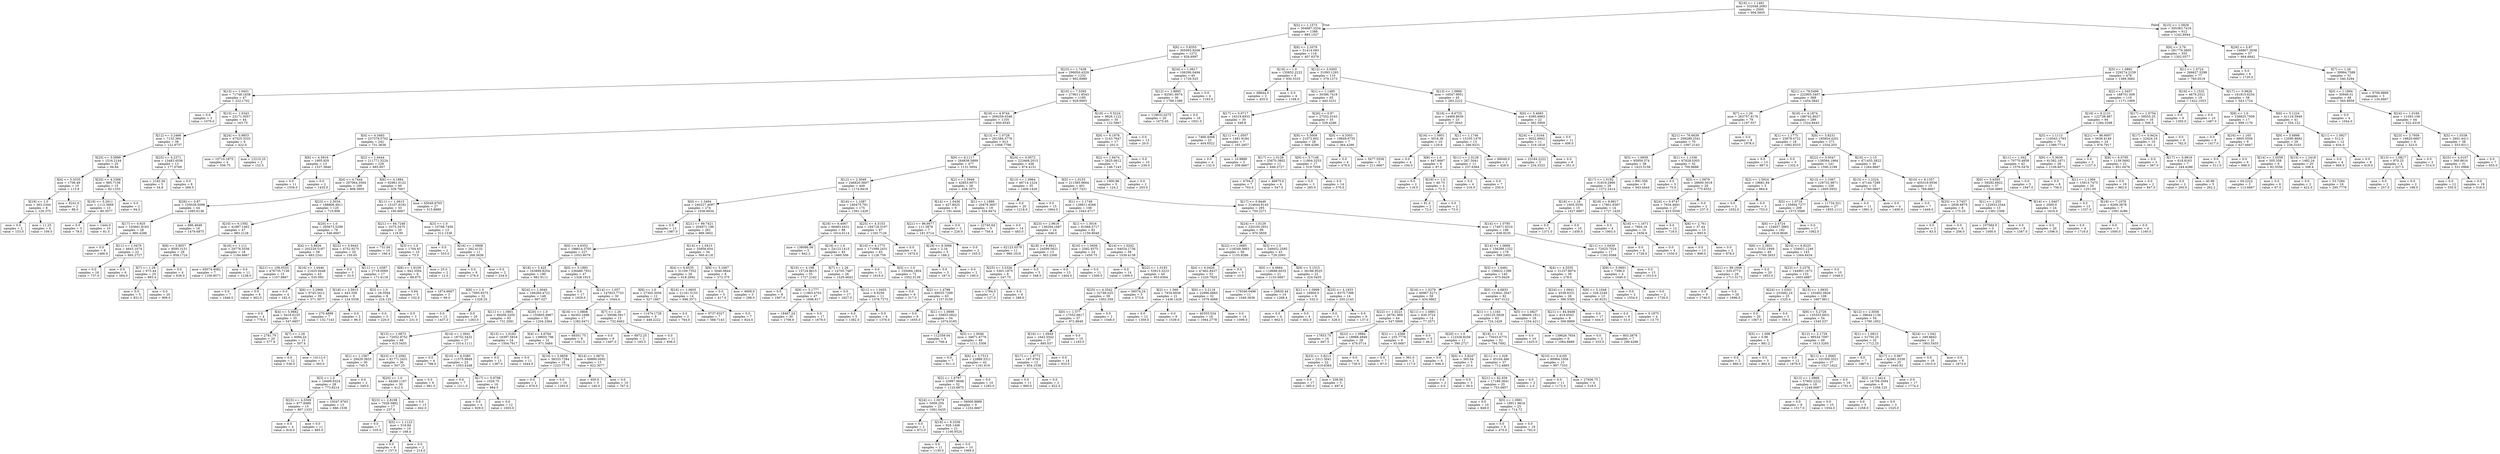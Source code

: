 digraph Tree {
node [shape=box] ;
0 [label="X[16] <= 1.1481\nmse = 332048.2083\nsamples = 2000\nvalue = 994.5605"] ;
1 [label="X[5] <= 1.1573\nmse = 304687.3254\nsamples = 1388\nvalue = 885.1527"] ;
0 -> 1 [labeldistance=2.5, labelangle=45, headlabel="True"] ;
2 [label="X[6] <= 5.8355\nmse = 305093.9208\nsamples = 1272\nvalue = 928.6997"] ;
1 -> 2 ;
3 [label="X[23] <= 1.7438\nmse = 290050.4329\nsamples = 1232\nvalue = 902.6989"] ;
2 -> 3 ;
4 [label="X[13] <= 1.0451\nmse = 71748.1838\nsamples = 47\nvalue = 222.1702"] ;
3 -> 4 ;
5 [label="mse = 0.0\nsamples = 3\nvalue = 1079.0"] ;
4 -> 5 ;
6 [label="X[15] <= 1.5343\nmse = 23171.0057\nsamples = 44\nvalue = 163.75"] ;
4 -> 6 ;
7 [label="X[12] <= 3.2466\nmse = 7132.394\nsamples = 38\nvalue = 122.9737"] ;
6 -> 7 ;
8 [label="X[25] <= 3.5899\nmse = 1516.2144\nsamples = 25\nvalue = 94.84"] ;
7 -> 8 ;
9 [label="X[4] <= 5.3335\nmse = 1706.49\nsamples = 10\nvalue = 113.9"] ;
8 -> 9 ;
10 [label="X[19] <= 1.0\nmse = 363.2344\nsamples = 8\nvalue = 120.375"] ;
9 -> 10 ;
11 [label="mse = 0.0\nsamples = 2\nvalue = 153.0"] ;
10 -> 11 ;
12 [label="mse = 11.25\nsamples = 6\nvalue = 109.5"] ;
10 -> 12 ;
13 [label="mse = 6241.0\nsamples = 2\nvalue = 88.0"] ;
9 -> 13 ;
14 [label="X[25] <= 4.3368\nmse = 985.7156\nsamples = 15\nvalue = 82.1333"] ;
8 -> 14 ;
15 [label="X[18] <= 5.2611\nmse = 1112.3669\nsamples = 13\nvalue = 80.3077"] ;
14 -> 15 ;
16 [label="mse = 0.0\nsamples = 3\nvalue = 78.0"] ;
15 -> 16 ;
17 [label="mse = 1444.0\nsamples = 10\nvalue = 81.0"] ;
15 -> 17 ;
18 [label="mse = 0.0\nsamples = 2\nvalue = 94.0"] ;
14 -> 18 ;
19 [label="X[25] <= 4.2371\nmse = 13483.4556\nsamples = 13\nvalue = 177.0769"] ;
7 -> 19 ;
20 [label="mse = 2162.56\nsamples = 5\nvalue = 34.8"] ;
19 -> 20 ;
21 [label="mse = 0.0\nsamples = 8\nvalue = 266.0"] ;
19 -> 21 ;
22 [label="X[24] <= 0.9853\nmse = 47525.3333\nsamples = 6\nvalue = 422.0"] ;
6 -> 22 ;
23 [label="mse = 10710.1875\nsamples = 4\nvalue = 556.75"] ;
22 -> 23 ;
24 [label="mse = 12210.25\nsamples = 2\nvalue = 152.5"] ;
22 -> 24 ;
25 [label="X[10] <= 7.5395\nmse = 279611.8543\nsamples = 1185\nvalue = 929.6903"] ;
3 -> 25 ;
26 [label="X[18] <= 4.9744\nmse = 269259.0348\nsamples = 1155\nvalue = 950.6545"] ;
25 -> 26 ;
27 [label="X[4] <= 4.3483\nmse = 237378.5702\nsamples = 242\nvalue = 731.3636"] ;
26 -> 27 ;
28 [label="X[6] <= 4.5916\nmse = 1905.929\nsamples = 13\nvalue = 1537.3846"] ;
27 -> 28 ;
29 [label="mse = 0.0\nsamples = 11\nvalue = 1556.0"] ;
28 -> 29 ;
30 [label="mse = 0.0\nsamples = 2\nvalue = 1435.0"] ;
28 -> 30 ;
31 [label="X[2] <= 1.4444\nmse = 211771.5224\nsamples = 229\nvalue = 685.607"] ;
27 -> 31 ;
32 [label="X[4] <= 4.7444\nmse = 207064.3564\nsamples = 169\nvalue = 808.3905"] ;
31 -> 32 ;
33 [label="X[26] <= 0.87\nmse = 155028.5098\nsamples = 44\nvalue = 1085.6136"] ;
32 -> 33 ;
34 [label="X[17] <= 0.925\nmse = 103661.8163\nsamples = 28\nvalue = 860.4286"] ;
33 -> 34 ;
35 [label="mse = 0.0\nsamples = 6\nvalue = 1466.0"] ;
34 -> 35 ;
36 [label="X[11] <= 1.0479\nmse = 4643.1074\nsamples = 22\nvalue = 695.2727"] ;
34 -> 36 ;
37 [label="mse = 0.0\nsamples = 16\nvalue = 737.0"] ;
36 -> 37 ;
38 [label="mse = 0.0\nsamples = 6\nvalue = 584.0"] ;
36 -> 38 ;
39 [label="mse = 886.4648\nsamples = 16\nvalue = 1479.6875"] ;
33 -> 39 ;
40 [label="X[23] <= 2.5034\nmse = 188806.4911\nsamples = 125\nvalue = 710.808"] ;
32 -> 40 ;
41 [label="X[10] <= 6.1592\nmse = 41897.1462\nsamples = 47\nvalue = 983.2128"] ;
40 -> 41 ;
42 [label="X[9] <= 5.8057\nmse = 8595.3151\nsamples = 29\nvalue = 858.1724"] ;
41 -> 42 ;
43 [label="X[7] <= 1.26\nmse = 973.44\nsamples = 25\nvalue = 893.4"] ;
42 -> 43 ;
44 [label="mse = 0.0\nsamples = 5\nvalue = 831.0"] ;
43 -> 44 ;
45 [label="mse = 0.0\nsamples = 20\nvalue = 909.0"] ;
43 -> 45 ;
46 [label="mse = 0.0\nsamples = 4\nvalue = 638.0"] ;
42 -> 46 ;
47 [label="X[16] <= 1.111\nmse = 29776.5556\nsamples = 18\nvalue = 1184.6667"] ;
41 -> 47 ;
48 [label="mse = 65074.4082\nsamples = 7\nvalue = 1100.8571"] ;
47 -> 48 ;
49 [label="mse = 0.0\nsamples = 11\nvalue = 1238.0"] ;
47 -> 49 ;
50 [label="X[20] <= 1.0\nmse = 205673.5299\nsamples = 78\nvalue = 546.6667"] ;
40 -> 50 ;
51 [label="X[4] <= 5.8826\nmse = 202229.5187\nsamples = 58\nvalue = 683.2241"] ;
50 -> 51 ;
52 [label="X[21] <= 106.0533\nmse = 476735.7156\nsamples = 15\nvalue = 1107.8667"] ;
51 -> 52 ;
53 [label="mse = 0.0\nsamples = 7\nvalue = 1846.0"] ;
52 -> 53 ;
54 [label="mse = 0.0\nsamples = 8\nvalue = 462.0"] ;
52 -> 54 ;
55 [label="X[16] <= 1.0446\nmse = 21625.9448\nsamples = 43\nvalue = 535.093"] ;
51 -> 55 ;
56 [label="mse = 0.0\nsamples = 4\nvalue = 182.0"] ;
55 -> 56 ;
57 [label="X[6] <= 3.2968\nmse = 9745.3412\nsamples = 39\nvalue = 571.3077"] ;
55 -> 57 ;
58 [label="mse = 0.0\nsamples = 4\nvalue = 778.0"] ;
57 -> 58 ;
59 [label="X[4] <= 5.9882\nmse = 5418.6155\nsamples = 35\nvalue = 547.6857"] ;
57 -> 59 ;
60 [label="mse = 2781.79\nsamples = 20\nvalue = 577.9"] ;
59 -> 60 ;
61 [label="X[7] <= 1.26\nmse = 6094.24\nsamples = 15\nvalue = 507.4"] ;
59 -> 61 ;
62 [label="mse = 0.0\nsamples = 12\nvalue = 536.0"] ;
61 -> 62 ;
63 [label="mse = 14112.0\nsamples = 3\nvalue = 393.0"] ;
61 -> 63 ;
64 [label="X[22] <= 0.9443\nmse = 4752.9275\nsamples = 20\nvalue = 150.65"] ;
50 -> 64 ;
65 [label="mse = 0.0\nsamples = 3\nvalue = 33.0"] ;
64 -> 65 ;
66 [label="X[11] <= 1.0387\nmse = 2718.0069\nsamples = 17\nvalue = 171.4118"] ;
64 -> 66 ;
67 [label="X[18] <= 3.5915\nmse = 443.358\nsamples = 9\nvalue = 124.5556"] ;
66 -> 67 ;
68 [label="mse = 270.4898\nsamples = 7\nvalue = 132.7143"] ;
67 -> 68 ;
69 [label="mse = 0.0\nsamples = 2\nvalue = 96.0"] ;
67 -> 69 ;
70 [label="X[3] <= 1.0\nmse = 28.3594\nsamples = 8\nvalue = 224.125"] ;
66 -> 70 ;
71 [label="mse = 0.0\nsamples = 5\nvalue = 220.0"] ;
70 -> 71 ;
72 [label="mse = 0.0\nsamples = 3\nvalue = 231.0"] ;
70 -> 72 ;
73 [label="X[6] <= 4.1884\nmse = 62961.0122\nsamples = 60\nvalue = 339.7667"] ;
31 -> 73 ;
74 [label="X[11] <= 1.0615\nmse = 15107.9192\nsamples = 33\nvalue = 195.6667"] ;
73 -> 74 ;
75 [label="X[21] <= 84.7248\nmse = 3375.3475\nsamples = 20\nvalue = 119.95"] ;
74 -> 75 ;
76 [label="mse = 731.04\nsamples = 10\nvalue = 166.4"] ;
75 -> 76 ;
77 [label="X[3] <= 1.0\nmse = 1704.45\nsamples = 10\nvalue = 73.5"] ;
75 -> 77 ;
78 [label="X[6] <= 1.9109\nmse = 942.3594\nsamples = 8\nvalue = 88.875"] ;
77 -> 78 ;
79 [label="mse = 0.64\nsamples = 5\nvalue = 102.6"] ;
78 -> 79 ;
80 [label="mse = 1674.6667\nsamples = 3\nvalue = 66.0"] ;
78 -> 80 ;
81 [label="mse = 25.0\nsamples = 2\nvalue = 12.0"] ;
77 -> 81 ;
82 [label="X[3] <= 1.0\nmse = 10768.7456\nsamples = 13\nvalue = 312.1538"] ;
74 -> 82 ;
83 [label="mse = 0.0\nsamples = 2\nvalue = 553.0"] ;
82 -> 83 ;
84 [label="X[16] <= 1.0908\nmse = 262.4132\nsamples = 11\nvalue = 268.3636"] ;
82 -> 84 ;
85 [label="mse = 0.0\nsamples = 9\nvalue = 276.0"] ;
84 -> 85 ;
86 [label="mse = 0.0\nsamples = 2\nvalue = 234.0"] ;
84 -> 86 ;
87 [label="mse = 65049.8765\nsamples = 27\nvalue = 515.8889"] ;
73 -> 87 ;
88 [label="X[13] <= 1.0728\nmse = 261584.3776\nsamples = 913\nvalue = 1008.7798"] ;
26 -> 88 ;
89 [label="X[9] <= 6.1117\nmse = 264838.5889\nsamples = 477\nvalue = 1131.5954"] ;
88 -> 89 ;
90 [label="X[12] <= 2.5049\nmse = 246820.5607\nsamples = 449\nvalue = 1174.8419"] ;
89 -> 90 ;
91 [label="X[0] <= 1.3494\nmse = 240227.4097\nsamples = 274\nvalue = 1036.6934"] ;
90 -> 91 ;
92 [label="mse = 0.0\nsamples = 13\nvalue = 1987.0"] ;
91 -> 92 ;
93 [label="X[21] <= 99.7421\nmse = 204971.196\nsamples = 261\nvalue = 989.3602"] ;
91 -> 93 ;
94 [label="X[0] <= 4.6352\nmse = 198614.3705\nsamples = 227\nvalue = 1053.6079"] ;
93 -> 94 ;
95 [label="X[18] <= 5.425\nmse = 163899.8254\nsamples = 180\nvalue = 981.9111"] ;
94 -> 95 ;
96 [label="X[8] <= 1.0\nmse = 7095.9375\nsamples = 32\nvalue = 1328.25"] ;
95 -> 96 ;
97 [label="mse = 0.0\nsamples = 12\nvalue = 1437.0"] ;
96 -> 97 ;
98 [label="mse = 0.0\nsamples = 20\nvalue = 1263.0"] ;
96 -> 98 ;
99 [label="X[24] <= 1.0045\nmse = 166260.4722\nsamples = 148\nvalue = 907.027"] ;
95 -> 99 ;
100 [label="X[11] <= 1.0901\nmse = 89308.3205\nsamples = 93\nvalue = 731.2581"] ;
99 -> 100 ;
101 [label="X[15] <= 1.0873\nmse = 72052.9752\nsamples = 66\nvalue = 615.5455"] ;
100 -> 101 ;
102 [label="X[1] <= 1.1567\nmse = 29429.3833\nsamples = 30\nvalue = 745.5"] ;
101 -> 102 ;
103 [label="X[3] <= 1.0\nmse = 19499.9324\nsamples = 28\nvalue = 773.8214"] ;
102 -> 103 ;
104 [label="X[23] <= 4.5509\nmse = 877.8489\nsamples = 15\nvalue = 867.1333"] ;
103 -> 104 ;
105 [label="mse = 0.0\nsamples = 4\nvalue = 818.0"] ;
104 -> 105 ;
106 [label="mse = 0.0\nsamples = 11\nvalue = 885.0"] ;
104 -> 106 ;
107 [label="mse = 19347.9763\nsamples = 13\nvalue = 666.1538"] ;
103 -> 107 ;
108 [label="mse = 0.0\nsamples = 2\nvalue = 349.0"] ;
102 -> 108 ;
109 [label="X[23] <= 5.2092\nmse = 81771.2431\nsamples = 36\nvalue = 507.25"] ;
101 -> 109 ;
110 [label="X[20] <= 1.0\nmse = 44260.1167\nsamples = 30\nvalue = 412.5"] ;
109 -> 110 ;
111 [label="X[23] <= 2.8198\nmse = 7028.5882\nsamples = 17\nvalue = 237.0"] ;
110 -> 111 ;
112 [label="mse = 0.0\nsamples = 7\nvalue = 335.0"] ;
111 -> 112 ;
113 [label="X[5] <= 1.1123\nmse = 519.84\nsamples = 10\nvalue = 168.4"] ;
111 -> 113 ;
114 [label="mse = 0.0\nsamples = 8\nvalue = 157.0"] ;
113 -> 114 ;
115 [label="mse = 0.0\nsamples = 2\nvalue = 214.0"] ;
113 -> 115 ;
116 [label="mse = 0.0\nsamples = 13\nvalue = 642.0"] ;
110 -> 116 ;
117 [label="mse = 0.0\nsamples = 6\nvalue = 981.0"] ;
109 -> 117 ;
118 [label="X[14] <= 1.0041\nmse = 18752.5432\nsamples = 27\nvalue = 1014.1111"] ;
100 -> 118 ;
119 [label="mse = 0.0\nsamples = 4\nvalue = 788.0"] ;
118 -> 119 ;
120 [label="X[10] <= 6.0385\nmse = 11575.9849\nsamples = 23\nvalue = 1053.4348"] ;
118 -> 120 ;
121 [label="mse = 0.0\nsamples = 7\nvalue = 1211.0"] ;
120 -> 121 ;
122 [label="X[17] <= 0.9798\nmse = 1026.75\nsamples = 16\nvalue = 984.5"] ;
120 -> 122 ;
123 [label="mse = 0.0\nsamples = 4\nvalue = 929.0"] ;
122 -> 123 ;
124 [label="mse = 0.0\nsamples = 12\nvalue = 1003.0"] ;
122 -> 124 ;
125 [label="X[20] <= 1.0\nmse = 155805.9987\nsamples = 55\nvalue = 1204.2364"] ;
99 -> 125 ;
126 [label="X[13] <= 1.0183\nmse = 16397.5816\nsamples = 24\nvalue = 1504.7917"] ;
125 -> 126 ;
127 [label="mse = 0.0\nsamples = 13\nvalue = 1387.0"] ;
126 -> 127 ;
128 [label="mse = 0.0\nsamples = 11\nvalue = 1644.0"] ;
126 -> 128 ;
129 [label="X[4] <= 4.6764\nmse = 139655.796\nsamples = 31\nvalue = 971.5484"] ;
125 -> 129 ;
130 [label="X[10] <= 5.9658\nmse = 38333.7284\nsamples = 18\nvalue = 1223.7778"] ;
129 -> 130 ;
131 [label="mse = 0.0\nsamples = 2\nvalue = 670.0"] ;
130 -> 131 ;
132 [label="mse = 0.0\nsamples = 16\nvalue = 1293.0"] ;
130 -> 132 ;
133 [label="X[14] <= 1.0674\nmse = 69890.0592\nsamples = 13\nvalue = 622.3077"] ;
129 -> 133 ;
134 [label="mse = 450.0\nsamples = 3\nvalue = 140.0"] ;
133 -> 134 ;
135 [label="mse = 0.0\nsamples = 10\nvalue = 767.0"] ;
133 -> 135 ;
136 [label="X[0] <= 5.1993\nmse = 236480.7931\nsamples = 47\nvalue = 1328.1915"] ;
94 -> 136 ;
137 [label="mse = 0.0\nsamples = 17\nvalue = 1829.0"] ;
136 -> 137 ;
138 [label="X[14] <= 1.057\nmse = 147823.7733\nsamples = 30\nvalue = 1044.4"] ;
136 -> 138 ;
139 [label="X[16] <= 1.0808\nmse = 84303.1696\nsamples = 17\nvalue = 1282.6471"] ;
138 -> 139 ;
140 [label="mse = 69301.75\nsamples = 8\nvalue = 1041.5"] ;
139 -> 140 ;
141 [label="mse = 0.0\nsamples = 9\nvalue = 1497.0"] ;
139 -> 141 ;
142 [label="X[7] <= 1.26\nmse = 59596.5917\nsamples = 13\nvalue = 732.8462"] ;
138 -> 142 ;
143 [label="mse = 6972.25\nsamples = 2\nvalue = 165.5"] ;
142 -> 143 ;
144 [label="mse = 0.0\nsamples = 11\nvalue = 836.0"] ;
142 -> 144 ;
145 [label="X[14] <= 1.0413\nmse = 35856.654\nsamples = 34\nvalue = 560.4118"] ;
93 -> 145 ;
146 [label="X[4] <= 6.6535\nmse = 31109.7352\nsamples = 26\nvalue = 618.2692"] ;
145 -> 146 ;
147 [label="X[8] <= 1.0\nmse = 27302.3056\nsamples = 12\nvalue = 527.1667"] ;
146 -> 147 ;
148 [label="mse = 11474.1728\nsamples = 9\nvalue = 448.2222"] ;
147 -> 148 ;
149 [label="mse = 0.0\nsamples = 3\nvalue = 764.0"] ;
147 -> 149 ;
150 [label="X[16] <= 1.0605\nmse = 21161.5153\nsamples = 14\nvalue = 696.3571"] ;
146 -> 150 ;
151 [label="mse = 9737.6327\nsamples = 7\nvalue = 568.7143"] ;
150 -> 151 ;
152 [label="mse = 0.0\nsamples = 7\nvalue = 824.0"] ;
150 -> 152 ;
153 [label="X[9] <= 5.1667\nmse = 5046.9844\nsamples = 8\nvalue = 372.375"] ;
145 -> 153 ;
154 [label="mse = 0.0\nsamples = 5\nvalue = 417.0"] ;
153 -> 154 ;
155 [label="mse = 4608.0\nsamples = 3\nvalue = 298.0"] ;
153 -> 155 ;
156 [label="X[16] <= 1.1087\nmse = 180475.791\nsamples = 175\nvalue = 1391.1429"] ;
90 -> 156 ;
157 [label="X[18] <= 6.4067\nmse = 66483.4431\nsamples = 88\nvalue = 1614.0114"] ;
156 -> 157 ;
158 [label="mse = 138086.56\nsamples = 5\nvalue = 842.2"] ;
157 -> 158 ;
159 [label="X[19] <= 1.0\nmse = 24123.1415\nsamples = 83\nvalue = 1660.506"] ;
157 -> 159 ;
160 [label="X[10] <= 4.198\nmse = 15724.8615\nsamples = 55\nvalue = 1727.2182"] ;
159 -> 160 ;
161 [label="mse = 0.0\nsamples = 8\nvalue = 1907.0"] ;
160 -> 161 ;
162 [label="X[9] <= 5.1777\nmse = 11963.4703\nsamples = 47\nvalue = 1696.617"] ;
160 -> 162 ;
163 [label="mse = 18467.24\nsamples = 30\nvalue = 1706.6"] ;
162 -> 163 ;
164 [label="mse = 0.0\nsamples = 17\nvalue = 1679.0"] ;
162 -> 164 ;
165 [label="X[7] <= 1.26\nmse = 14705.7487\nsamples = 28\nvalue = 1529.4643"] ;
159 -> 165 ;
166 [label="mse = 0.0\nsamples = 17\nvalue = 1627.0"] ;
165 -> 166 ;
167 [label="X[11] <= 1.0455\nmse = 8.9256\nsamples = 11\nvalue = 1378.7273"] ;
165 -> 167 ;
168 [label="mse = 0.0\nsamples = 5\nvalue = 1382.0"] ;
167 -> 168 ;
169 [label="mse = 0.0\nsamples = 6\nvalue = 1376.0"] ;
167 -> 169 ;
170 [label="X[25] <= 4.3153\nmse = 194718.3197\nsamples = 87\nvalue = 1165.7126"] ;
156 -> 170 ;
171 [label="X[10] <= 4.1773\nmse = 171099.2431\nsamples = 83\nvalue = 1126.759"] ;
170 -> 171 ;
172 [label="mse = 0.0\nsamples = 11\nvalue = 1616.0"] ;
171 -> 172 ;
173 [label="X[3] <= 1.0\nmse = 155084.1804\nsamples = 72\nvalue = 1052.0139"] ;
171 -> 173 ;
174 [label="mse = 0.0\nsamples = 9\nvalue = 317.0"] ;
173 -> 174 ;
175 [label="X[2] <= 1.4798\nmse = 89035.7299\nsamples = 63\nvalue = 1157.0159"] ;
173 -> 175 ;
176 [label="mse = 0.0\nsamples = 9\nvalue = 1655.0"] ;
175 -> 176 ;
177 [label="X[1] <= 1.0699\nmse = 55655.0922\nsamples = 54\nvalue = 1074.0185"] ;
175 -> 177 ;
178 [label="mse = 112359.04\nsamples = 5\nvalue = 706.4"] ;
177 -> 178 ;
179 [label="X[5] <= 1.0046\nmse = 34671.6776\nsamples = 49\nvalue = 1111.5306"] ;
177 -> 179 ;
180 [label="mse = 0.0\nsamples = 7\nvalue = 811.0"] ;
179 -> 180 ;
181 [label="X[6] <= 3.7513\nmse = 22888.3311\nsamples = 42\nvalue = 1161.619"] ;
179 -> 181 ;
182 [label="X[2] <= 1.6797\nmse = 23997.9648\nsamples = 32\nvalue = 1123.6875"] ;
181 -> 182 ;
183 [label="X[24] <= 1.0079\nmse = 5009.259\nsamples = 23\nvalue = 1081.0435"] ;
182 -> 183 ;
184 [label="mse = 0.0\nsamples = 2\nvalue = 872.0"] ;
183 -> 184 ;
185 [label="X[18] <= 9.3336\nmse = 928.1406\nsamples = 21\nvalue = 1100.9524"] ;
183 -> 185 ;
186 [label="mse = 0.0\nsamples = 11\nvalue = 1130.0"] ;
185 -> 186 ;
187 [label="mse = 0.0\nsamples = 10\nvalue = 1069.0"] ;
185 -> 187 ;
188 [label="mse = 56000.8889\nsamples = 9\nvalue = 1232.6667"] ;
182 -> 188 ;
189 [label="mse = 0.0\nsamples = 10\nvalue = 1283.0"] ;
181 -> 189 ;
190 [label="mse = 0.0\nsamples = 4\nvalue = 1974.0"] ;
170 -> 190 ;
191 [label="X[2] <= 1.5948\nmse = 42853.6671\nsamples = 28\nvalue = 438.1071"] ;
89 -> 191 ;
192 [label="X[14] <= 1.0436\nmse = 427.8025\nsamples = 9\nvalue = 191.4444"] ;
191 -> 192 ;
193 [label="X[21] <= 96.6677\nmse = 111.3878\nsamples = 7\nvalue = 181.5714"] ;
192 -> 193 ;
194 [label="X[18] <= 8.3066\nmse = 2.16\nsamples = 5\nvalue = 188.2"] ;
193 -> 194 ;
195 [label="mse = 0.0\nsamples = 3\nvalue = 187.0"] ;
194 -> 195 ;
196 [label="mse = 0.0\nsamples = 2\nvalue = 190.0"] ;
194 -> 196 ;
197 [label="mse = 0.0\nsamples = 2\nvalue = 165.0"] ;
193 -> 197 ;
198 [label="mse = 0.0\nsamples = 2\nvalue = 226.0"] ;
192 -> 198 ;
199 [label="X[1] <= 1.1889\nmse = 20478.3657\nsamples = 19\nvalue = 554.9474"] ;
191 -> 199 ;
200 [label="mse = 22740.64\nsamples = 5\nvalue = 756.4"] ;
199 -> 200 ;
201 [label="mse = 0.0\nsamples = 14\nvalue = 483.0"] ;
199 -> 201 ;
202 [label="X[24] <= 0.9572\nmse = 223468.2015\nsamples = 436\nvalue = 874.4151"] ;
88 -> 202 ;
203 [label="X[13] <= 1.0964\nmse = 48714.1224\nsamples = 35\nvalue = 1409.1429"] ;
202 -> 203 ;
204 [label="mse = 0.0\nsamples = 20\nvalue = 1218.0"] ;
203 -> 204 ;
205 [label="mse = 0.0\nsamples = 15\nvalue = 1664.0"] ;
203 -> 205 ;
206 [label="X[5] <= 1.0153\nmse = 211585.9664\nsamples = 401\nvalue = 827.7431"] ;
202 -> 206 ;
207 [label="X[1] <= 1.1749\nmse = 139811.6266\nsamples = 106\nvalue = 1043.4717"] ;
206 -> 207 ;
208 [label="X[23] <= 2.9616\nmse = 136294.1667\nsamples = 24\nvalue = 646.0"] ;
207 -> 208 ;
209 [label="mse = 62123.0579\nsamples = 11\nvalue = 980.1818"] ;
208 -> 209 ;
210 [label="X[18] <= 9.8921\nmse = 24599.5621\nsamples = 13\nvalue = 363.2308"] ;
208 -> 210 ;
211 [label="X[25] <= 3.5326\nmse = 5301.1875\nsamples = 8\nvalue = 247.75"] ;
210 -> 211 ;
212 [label="mse = 1764.0\nsamples = 2\nvalue = 127.0"] ;
211 -> 212 ;
213 [label="mse = 0.0\nsamples = 6\nvalue = 288.0"] ;
211 -> 213 ;
214 [label="mse = 0.0\nsamples = 5\nvalue = 548.0"] ;
210 -> 214 ;
215 [label="X[1] <= 1.3016\nmse = 81068.5717\nsamples = 82\nvalue = 1159.8049"] ;
207 -> 215 ;
216 [label="X[16] <= 1.0656\nmse = 2582.9375\nsamples = 24\nvalue = 1450.75"] ;
215 -> 216 ;
217 [label="mse = 0.0\nsamples = 13\nvalue = 1404.0"] ;
216 -> 217 ;
218 [label="mse = 0.0\nsamples = 11\nvalue = 1506.0"] ;
216 -> 218 ;
219 [label="X[14] <= 1.0202\nmse = 64024.1736\nsamples = 58\nvalue = 1039.4138"] ;
215 -> 219 ;
220 [label="mse = 0.0\nsamples = 14\nvalue = 1309.0"] ;
219 -> 220 ;
221 [label="X[22] <= 1.0193\nmse = 53913.3223\nsamples = 44\nvalue = 953.6364"] ;
219 -> 221 ;
222 [label="X[25] <= 4.3542\nmse = 32746.025\nsamples = 39\nvalue = 1002.359"] ;
221 -> 222 ;
223 [label="X[0] <= 1.577\nmse = 17552.9817\nsamples = 37\nvalue = 972.8649"] ;
222 -> 223 ;
224 [label="X[16] <= 1.0949\nmse = 1642.5542\nsamples = 27\nvalue = 895.037"] ;
223 -> 224 ;
225 [label="X[17] <= 1.0772\nmse = 187.9763\nsamples = 13\nvalue = 854.1538"] ;
224 -> 225 ;
226 [label="mse = 0.0\nsamples = 11\nvalue = 860.0"] ;
225 -> 226 ;
227 [label="mse = 0.0\nsamples = 2\nvalue = 822.0"] ;
225 -> 227 ;
228 [label="mse = 0.0\nsamples = 14\nvalue = 933.0"] ;
224 -> 228 ;
229 [label="mse = 0.0\nsamples = 10\nvalue = 1183.0"] ;
223 -> 229 ;
230 [label="mse = 0.0\nsamples = 2\nvalue = 1548.0"] ;
222 -> 230 ;
231 [label="mse = 56074.24\nsamples = 5\nvalue = 573.6"] ;
221 -> 231 ;
232 [label="X[17] <= 0.9449\nmse = 214644.9145\nsamples = 295\nvalue = 750.2271"] ;
206 -> 232 ;
233 [label="X[24] <= 1.0129\nmse = 220105.2931\nsamples = 99\nvalue = 970.5859"] ;
232 -> 233 ;
234 [label="X[22] <= 1.0685\nmse = 119249.5663\nsamples = 56\nvalue = 1155.9286"] ;
233 -> 234 ;
235 [label="X[4] <= 6.0426\nmse = 47462.8437\nsamples = 53\nvalue = 1220.7925"] ;
234 -> 235 ;
236 [label="X[2] <= 1.569\nmse = 7934.6939\nsamples = 21\nvalue = 1436.1429"] ;
235 -> 236 ;
237 [label="mse = 0.0\nsamples = 12\nvalue = 1359.0"] ;
236 -> 237 ;
238 [label="mse = 0.0\nsamples = 9\nvalue = 1539.0"] ;
236 -> 238 ;
239 [label="X[0] <= 3.2118\nmse = 22996.6865\nsamples = 32\nvalue = 1079.4688"] ;
235 -> 239 ;
240 [label="mse = 40355.534\nsamples = 18\nvalue = 1064.2778"] ;
239 -> 240 ;
241 [label="mse = 0.0\nsamples = 14\nvalue = 1099.0"] ;
239 -> 241 ;
242 [label="mse = 0.0\nsamples = 3\nvalue = 10.0"] ;
234 -> 242 ;
243 [label="X[3] <= 1.0\nmse = 248452.2585\nsamples = 43\nvalue = 729.2093"] ;
233 -> 243 ;
244 [label="X[0] <= 4.0664\nmse = 118686.6032\nsamples = 21\nvalue = 1153.6667"] ;
243 -> 244 ;
245 [label="mse = 179346.0496\nsamples = 11\nvalue = 1049.3636"] ;
244 -> 245 ;
246 [label="mse = 26830.44\nsamples = 10\nvalue = 1268.4"] ;
244 -> 246 ;
247 [label="X[9] <= 5.1515\nmse = 36186.9525\nsamples = 22\nvalue = 324.0455"] ;
243 -> 247 ;
248 [label="X[1] <= 1.0999\nmse = 16900.0\nsamples = 8\nvalue = 532.0"] ;
247 -> 248 ;
249 [label="mse = 0.0\nsamples = 4\nvalue = 662.0"] ;
248 -> 249 ;
250 [label="mse = 0.0\nsamples = 4\nvalue = 402.0"] ;
248 -> 250 ;
251 [label="X[25] <= 4.1933\nmse = 8375.7398\nsamples = 14\nvalue = 205.2143"] ;
247 -> 251 ;
252 [label="mse = 0.0\nsamples = 5\nvalue = 328.0"] ;
251 -> 252 ;
253 [label="mse = 0.0\nsamples = 9\nvalue = 137.0"] ;
251 -> 253 ;
254 [label="X[14] <= 1.0795\nmse = 174971.6319\nsamples = 196\nvalue = 638.9235"] ;
232 -> 254 ;
255 [label="X[14] <= 1.0669\nmse = 156289.1322\nsamples = 179\nvalue = 589.2402"] ;
254 -> 255 ;
256 [label="X[5] <= 1.0481\nmse = 156622.1396\nsamples = 140\nvalue = 675.9429"] ;
255 -> 256 ;
257 [label="X[16] <= 1.0279\nmse = 60967.5271\nsamples = 58\nvalue = 434.0862"] ;
256 -> 257 ;
258 [label="X[22] <= 1.0223\nmse = 26791.969\nsamples = 44\nvalue = 547.5909"] ;
257 -> 258 ;
259 [label="mse = 17853.75\nsamples = 16\nvalue = 667.5"] ;
258 -> 259 ;
260 [label="X[22] <= 1.0884\nmse = 18988.4949\nsamples = 28\nvalue = 479.0714"] ;
258 -> 260 ;
261 [label="X[23] <= 3.8213\nmse = 2311.5041\nsamples = 22\nvalue = 410.6364"] ;
260 -> 261 ;
262 [label="mse = 0.0\nsamples = 17\nvalue = 385.0"] ;
261 -> 262 ;
263 [label="mse = 338.56\nsamples = 5\nvalue = 497.8"] ;
261 -> 263 ;
264 [label="mse = 0.0\nsamples = 6\nvalue = 730.0"] ;
260 -> 264 ;
265 [label="X[11] <= 1.0891\nmse = 630.3724\nsamples = 14\nvalue = 77.3571"] ;
257 -> 265 ;
266 [label="X[2] <= 1.4369\nmse = 235.7778\nsamples = 9\nvalue = 93.6667"] ;
265 -> 266 ;
267 [label="mse = 0.0\nsamples = 7\nvalue = 87.0"] ;
266 -> 267 ;
268 [label="mse = 361.0\nsamples = 2\nvalue = 117.0"] ;
266 -> 268 ;
269 [label="mse = 0.0\nsamples = 5\nvalue = 48.0"] ;
265 -> 269 ;
270 [label="X[0] <= 4.6833\nmse = 153641.3047\nsamples = 82\nvalue = 847.0122"] ;
256 -> 270 ;
271 [label="X[1] <= 1.1163\nmse = 105125.5828\nsamples = 63\nvalue = 724.1429"] ;
270 -> 271 ;
272 [label="X[20] <= 1.0\nmse = 112328.9256\nsamples = 11\nvalue = 390.2727"] ;
271 -> 272 ;
273 [label="mse = 0.0\nsamples = 6\nvalue = 696.0"] ;
272 -> 273 ;
274 [label="X[0] <= 3.8247\nmse = 365.04\nsamples = 5\nvalue = 23.4"] ;
272 -> 274 ;
275 [label="mse = 0.0\nsamples = 2\nvalue = 0.0"] ;
274 -> 275 ;
276 [label="mse = 0.0\nsamples = 3\nvalue = 39.0"] ;
274 -> 276 ;
277 [label="X[19] <= 1.0\nmse = 75033.6775\nsamples = 52\nvalue = 794.7692"] ;
271 -> 277 ;
278 [label="X[11] <= 1.028\nmse = 45104.466\nsamples = 37\nvalue = 712.4865"] ;
277 -> 278 ;
279 [label="X[21] <= 82.939\nmse = 17188.3641\nsamples = 35\nvalue = 753.0857"] ;
278 -> 279 ;
280 [label="mse = 0.0\nsamples = 10\nvalue = 849.0"] ;
279 -> 280 ;
281 [label="X[5] <= 1.0991\nmse = 18911.9616\nsamples = 25\nvalue = 714.72"] ;
279 -> 281 ;
282 [label="mse = 0.0\nsamples = 6\nvalue = 470.0"] ;
281 -> 282 ;
283 [label="mse = 0.0\nsamples = 19\nvalue = 792.0"] ;
281 -> 283 ;
284 [label="mse = 0.0\nsamples = 2\nvalue = 2.0"] ;
278 -> 284 ;
285 [label="X[10] <= 5.4195\nmse = 90964.1956\nsamples = 15\nvalue = 997.7333"] ;
277 -> 285 ;
286 [label="mse = 0.0\nsamples = 11\nvalue = 1172.0"] ;
285 -> 286 ;
287 [label="mse = 27936.75\nsamples = 4\nvalue = 518.5"] ;
285 -> 287 ;
288 [label="X[5] <= 1.0827\nmse = 98469.1911\nsamples = 19\nvalue = 1254.4211"] ;
270 -> 288 ;
289 [label="mse = 0.0\nsamples = 10\nvalue = 1425.0"] ;
288 -> 289 ;
290 [label="mse = 139626.7654\nsamples = 9\nvalue = 1064.8889"] ;
288 -> 290 ;
291 [label="X[4] <= 4.5555\nmse = 31237.8974\nsamples = 39\nvalue = 278.0"] ;
255 -> 291 ;
292 [label="X[24] <= 1.0641\nmse = 4538.6331\nsamples = 26\nvalue = 396.5385"] ;
291 -> 292 ;
293 [label="X[21] <= 84.9408\nmse = 819.6543\nsamples = 9\nvalue = 306.8889"] ;
292 -> 293 ;
294 [label="mse = 0.0\nsamples = 2\nvalue = 333.0"] ;
293 -> 294 ;
295 [label="mse = 803.3878\nsamples = 7\nvalue = 299.4286"] ;
293 -> 295 ;
296 [label="mse = 0.0\nsamples = 17\nvalue = 444.0"] ;
292 -> 296 ;
297 [label="X[9] <= 5.1048\nmse = 328.2249\nsamples = 13\nvalue = 40.9231"] ;
291 -> 297 ;
298 [label="mse = 0.0\nsamples = 9\nvalue = 53.0"] ;
297 -> 298 ;
299 [label="mse = 0.1875\nsamples = 4\nvalue = 13.75"] ;
297 -> 299 ;
300 [label="X[11] <= 1.0439\nmse = 72025.7024\nsamples = 17\nvalue = 1162.0588"] ;
254 -> 300 ;
301 [label="X[9] <= 5.0691\nmse = 7396.0\nsamples = 4\nvalue = 1640.0"] ;
300 -> 301 ;
302 [label="mse = 0.0\nsamples = 2\nvalue = 1554.0"] ;
301 -> 302 ;
303 [label="mse = 0.0\nsamples = 2\nvalue = 1726.0"] ;
301 -> 303 ;
304 [label="mse = 0.0\nsamples = 13\nvalue = 1015.0"] ;
300 -> 304 ;
305 [label="X[18] <= 5.5224\nmse = 9826.1122\nsamples = 30\nvalue = 122.5667"] ;
25 -> 305 ;
306 [label="X[9] <= 6.1878\nmse = 3143.7647\nsamples = 17\nvalue = 201.0"] ;
305 -> 306 ;
307 [label="X[2] <= 1.6474\nmse = 2625.0612\nsamples = 7\nvalue = 146.7143"] ;
306 -> 307 ;
308 [label="mse = 1900.96\nsamples = 5\nvalue = 124.2"] ;
307 -> 308 ;
309 [label="mse = 0.0\nsamples = 2\nvalue = 203.0"] ;
307 -> 309 ;
310 [label="mse = 0.0\nsamples = 10\nvalue = 239.0"] ;
306 -> 310 ;
311 [label="mse = 0.0\nsamples = 13\nvalue = 20.0"] ;
305 -> 311 ;
312 [label="X[24] <= 1.0617\nmse = 106290.0494\nsamples = 40\nvalue = 1729.525"] ;
2 -> 312 ;
313 [label="X[12] <= 1.8895\nmse = 82561.8974\nsamples = 36\nvalue = 1789.1389"] ;
312 -> 313 ;
314 [label="mse = 119632.0275\nsamples = 20\nvalue = 1675.65"] ;
313 -> 314 ;
315 [label="mse = 0.0\nsamples = 16\nvalue = 1931.0"] ;
313 -> 315 ;
316 [label="mse = 0.0\nsamples = 4\nvalue = 1193.0"] ;
312 -> 316 ;
317 [label="X[6] <= 2.2079\nmse = 51414.093\nsamples = 116\nvalue = 407.6379"] ;
1 -> 317 ;
318 [label="X[19] <= 1.0\nmse = 135852.2222\nsamples = 6\nvalue = 930.3333"] ;
317 -> 318 ;
319 [label="mse = 68644.0\nsamples = 2\nvalue = 455.0"] ;
318 -> 319 ;
320 [label="mse = 0.0\nsamples = 4\nvalue = 1168.0"] ;
318 -> 320 ;
321 [label="X[12] <= 3.0265\nmse = 31093.1293\nsamples = 110\nvalue = 379.1273"] ;
317 -> 321 ;
322 [label="X[1] <= 1.1485\nmse = 30386.7418\nsamples = 65\nvalue = 445.5231"] ;
321 -> 322 ;
323 [label="X[17] <= 0.9717\nmse = 16319.6933\nsamples = 30\nvalue = 348.8"] ;
322 -> 323 ;
324 [label="mse = 7466.4008\nsamples = 23\nvalue = 404.6522"] ;
323 -> 324 ;
325 [label="X[11] <= 1.0507\nmse = 1481.9184\nsamples = 7\nvalue = 165.2857"] ;
323 -> 325 ;
326 [label="mse = 0.0\nsamples = 4\nvalue = 132.0"] ;
325 -> 326 ;
327 [label="mse = 10.8889\nsamples = 3\nvalue = 209.6667"] ;
325 -> 327 ;
328 [label="X[26] <= 0.87\nmse = 27552.0163\nsamples = 35\nvalue = 528.4286"] ;
322 -> 328 ;
329 [label="X[9] <= 5.5009\nmse = 21072.602\nsamples = 28\nvalue = 569.4286"] ;
328 -> 329 ;
330 [label="X[17] <= 1.0129\nmse = 25670.3802\nsamples = 11\nvalue = 646.2727"] ;
329 -> 330 ;
331 [label="mse = 4704.0\nsamples = 7\nvalue = 703.0"] ;
330 -> 331 ;
332 [label="mse = 46875.0\nsamples = 4\nvalue = 547.0"] ;
330 -> 332 ;
333 [label="X[9] <= 5.7148\nmse = 11804.3253\nsamples = 17\nvalue = 519.7059"] ;
329 -> 333 ;
334 [label="mse = 0.0\nsamples = 3\nvalue = 285.0"] ;
333 -> 334 ;
335 [label="mse = 0.0\nsamples = 14\nvalue = 570.0"] ;
333 -> 335 ;
336 [label="X[0] <= 4.3303\nmse = 19849.6735\nsamples = 7\nvalue = 364.4286"] ;
328 -> 336 ;
337 [label="mse = 0.0\nsamples = 4\nvalue = 479.0"] ;
336 -> 337 ;
338 [label="mse = 5477.5556\nsamples = 3\nvalue = 211.6667"] ;
336 -> 338 ;
339 [label="X[13] <= 1.0866\nmse = 16547.9951\nsamples = 45\nvalue = 283.2222"] ;
321 -> 339 ;
340 [label="X[18] <= 8.6725\nmse = 14469.8639\nsamples = 23\nvalue = 207.3043"] ;
339 -> 340 ;
341 [label="X[16] <= 1.0951\nmse = 3016.36\nsamples = 10\nvalue = 129.8"] ;
340 -> 341 ;
342 [label="mse = 0.0\nsamples = 4\nvalue = 194.0"] ;
341 -> 342 ;
343 [label="X[8] <= 1.0\nmse = 447.6667\nsamples = 6\nvalue = 87.0"] ;
341 -> 343 ;
344 [label="mse = 0.0\nsamples = 2\nvalue = 116.0"] ;
343 -> 344 ;
345 [label="X[19] <= 1.0\nmse = 40.75\nsamples = 4\nvalue = 72.5"] ;
343 -> 345 ;
346 [label="mse = 81.0\nsamples = 2\nvalue = 72.0"] ;
345 -> 346 ;
347 [label="mse = 0.0\nsamples = 2\nvalue = 73.0"] ;
345 -> 347 ;
348 [label="X[1] <= 1.1746\nmse = 15105.1479\nsamples = 13\nvalue = 266.9231"] ;
340 -> 348 ;
349 [label="X[11] <= 1.0128\nmse = 267.5041\nsamples = 11\nvalue = 237.6364"] ;
348 -> 349 ;
350 [label="mse = 0.0\nsamples = 4\nvalue = 216.0"] ;
349 -> 350 ;
351 [label="mse = 0.0\nsamples = 7\nvalue = 250.0"] ;
349 -> 351 ;
352 [label="mse = 66049.0\nsamples = 2\nvalue = 428.0"] ;
348 -> 352 ;
353 [label="X[0] <= 5.4665\nmse = 6395.6963\nsamples = 22\nvalue = 362.5909"] ;
339 -> 353 ;
354 [label="X[24] <= 1.0164\nmse = 9022.6942\nsamples = 11\nvalue = 319.1818"] ;
353 -> 354 ;
355 [label="mse = 23184.2222\nsamples = 3\nvalue = 234.3333"] ;
354 -> 355 ;
356 [label="mse = 0.0\nsamples = 8\nvalue = 351.0"] ;
354 -> 356 ;
357 [label="mse = 0.0\nsamples = 11\nvalue = 406.0"] ;
353 -> 357 ;
358 [label="X[15] <= 1.5829\nmse = 305383.7416\nsamples = 612\nvalue = 1242.6944"] ;
0 -> 358 [labeldistance=2.5, labelangle=-45, headlabel="False"] ;
359 [label="X[6] <= 3.76\nmse = 281779.3805\nsamples = 555\nvalue = 1302.0577"] ;
358 -> 359 ;
360 [label="X[5] <= 1.0892\nmse = 229274.2159\nsamples = 478\nvalue = 1389.3682"] ;
359 -> 360 ;
361 [label="X[21] <= 79.5499\nmse = 222905.3407\nsamples = 368\nvalue = 1454.5842"] ;
360 -> 361 ;
362 [label="X[7] <= 1.26\nmse = 263757.9176\nsamples = 79\nvalue = 1197.557"] ;
361 -> 362 ;
363 [label="X[21] <= 76.6639\nmse = 209289.2541\nsamples = 70\nvalue = 1097.2143"] ;
362 -> 363 ;
364 [label="X[5] <= 1.0859\nmse = 95959.374\nsamples = 38\nvalue = 1423.3158"] ;
363 -> 364 ;
365 [label="X[17] <= 1.0192\nmse = 31819.2866\nsamples = 29\nvalue = 1572.2414"] ;
364 -> 365 ;
366 [label="X[16] <= 1.16\nmse = 1605.5556\nsamples = 15\nvalue = 1427.6667"] ;
365 -> 366 ;
367 [label="mse = 0.0\nsamples = 5\nvalue = 1371.0"] ;
366 -> 367 ;
368 [label="mse = 0.0\nsamples = 10\nvalue = 1456.0"] ;
366 -> 368 ;
369 [label="X[18] <= 8.8817\nmse = 17801.8367\nsamples = 14\nvalue = 1727.1429"] ;
365 -> 369 ;
370 [label="mse = 0.0\nsamples = 4\nvalue = 1903.0"] ;
369 -> 370 ;
371 [label="X[16] <= 1.1671\nmse = 7604.16\nsamples = 10\nvalue = 1656.8"] ;
369 -> 371 ;
372 [label="mse = 0.0\nsamples = 6\nvalue = 1728.0"] ;
371 -> 372 ;
373 [label="mse = 0.0\nsamples = 4\nvalue = 1550.0"] ;
371 -> 373 ;
374 [label="mse = 891.358\nsamples = 9\nvalue = 943.4444"] ;
364 -> 374 ;
375 [label="X[1] <= 1.1336\nmse = 67628.0303\nsamples = 32\nvalue = 709.9688"] ;
363 -> 375 ;
376 [label="mse = 0.0\nsamples = 3\nvalue = 75.0"] ;
375 -> 376 ;
377 [label="X[5] <= 1.0679\nmse = 28600.5018\nsamples = 29\nvalue = 775.6552"] ;
375 -> 377 ;
378 [label="X[24] <= 0.9747\nmse = 7634.4691\nsamples = 27\nvalue = 815.5556"] ;
377 -> 378 ;
379 [label="mse = 0.0\nsamples = 12\nvalue = 718.0"] ;
378 -> 379 ;
380 [label="X[6] <= 2.761\nmse = 37.44\nsamples = 15\nvalue = 893.6"] ;
378 -> 380 ;
381 [label="mse = 0.0\nsamples = 13\nvalue = 896.0"] ;
380 -> 381 ;
382 [label="mse = 0.0\nsamples = 2\nvalue = 878.0"] ;
380 -> 382 ;
383 [label="mse = 0.0\nsamples = 2\nvalue = 237.0"] ;
377 -> 383 ;
384 [label="mse = 0.0\nsamples = 9\nvalue = 1978.0"] ;
362 -> 384 ;
385 [label="X[18] <= 4.1874\nmse = 188742.8027\nsamples = 289\nvalue = 1524.8443"] ;
361 -> 385 ;
386 [label="X[1] <= 1.1775\nmse = 23878.4722\nsamples = 18\nvalue = 1082.8333"] ;
385 -> 386 ;
387 [label="mse = 0.0\nsamples = 13\nvalue = 987.0"] ;
386 -> 387 ;
388 [label="mse = 0.0\nsamples = 5\nvalue = 1332.0"] ;
386 -> 388 ;
389 [label="X[0] <= 3.8231\nmse = 185854.4201\nsamples = 271\nvalue = 1554.203"] ;
385 -> 389 ;
390 [label="X[22] <= 0.9347\nmse = 138584.1964\nsamples = 241\nvalue = 1590.2199"] ;
389 -> 390 ;
391 [label="X[2] <= 1.5924\nmse = 18681.84\nsamples = 5\nvalue = 864.6"] ;
390 -> 391 ;
392 [label="mse = 0.0\nsamples = 2\nvalue = 1032.0"] ;
391 -> 392 ;
393 [label="mse = 0.0\nsamples = 3\nvalue = 753.0"] ;
391 -> 393 ;
394 [label="X[13] <= 1.1067\nmse = 129732.9871\nsamples = 236\nvalue = 1605.5932"] ;
390 -> 394 ;
395 [label="X[5] <= 1.0718\nmse = 135894.7277\nsamples = 209\nvalue = 1573.3589"] ;
394 -> 395 ;
396 [label="X[6] <= 2.4724\nmse = 124657.3983\nsamples = 192\nvalue = 1616.8646"] ;
395 -> 396 ;
397 [label="X[6] <= 2.3831\nmse = 5152.1949\nsamples = 49\nvalue = 1769.2653"] ;
396 -> 397 ;
398 [label="X[21] <= 99.1606\nmse = 535.0773\nsamples = 29\nvalue = 1711.5172"] ;
397 -> 398 ;
399 [label="mse = 0.0\nsamples = 9\nvalue = 1746.0"] ;
398 -> 399 ;
400 [label="mse = 0.0\nsamples = 20\nvalue = 1696.0"] ;
398 -> 400 ;
401 [label="mse = 0.0\nsamples = 20\nvalue = 1853.0"] ;
397 -> 401 ;
402 [label="X[10] <= 6.8225\nmse = 154921.1246\nsamples = 143\nvalue = 1564.6434"] ;
396 -> 402 ;
403 [label="X[23] <= 3.2378\nmse = 144991.1672\nsamples = 133\nvalue = 1603.4887"] ;
402 -> 403 ;
404 [label="X[24] <= 1.0301\nmse = 233482.24\nsamples = 25\nvalue = 1325.4"] ;
403 -> 404 ;
405 [label="mse = 0.0\nsamples = 20\nvalue = 1567.0"] ;
404 -> 405 ;
406 [label="mse = 0.0\nsamples = 5\nvalue = 359.0"] ;
404 -> 406 ;
407 [label="X[15] <= 1.0935\nmse = 102462.0826\nsamples = 108\nvalue = 1667.8611"] ;
403 -> 407 ;
408 [label="X[9] <= 5.2728\nmse = 135353.6931\nsamples = 54\nvalue = 1545.537"] ;
407 -> 408 ;
409 [label="X[5] <= 1.008\nmse = 0.96\nsamples = 5\nvalue = 881.2"] ;
408 -> 409 ;
410 [label="mse = 0.0\nsamples = 2\nvalue = 880.0"] ;
409 -> 410 ;
411 [label="mse = 0.0\nsamples = 3\nvalue = 882.0"] ;
409 -> 411 ;
412 [label="X[12] <= 2.1729\nmse = 99534.7097\nsamples = 49\nvalue = 1613.3265"] ;
408 -> 412 ;
413 [label="mse = 0.0\nsamples = 12\nvalue = 1879.0"] ;
412 -> 413 ;
414 [label="X[11] <= 1.0065\nmse = 101500.3521\nsamples = 37\nvalue = 1527.1622"] ;
412 -> 414 ;
415 [label="X[13] <= 1.0968\nmse = 57602.2222\nsamples = 18\nvalue = 1248.6667"] ;
414 -> 415 ;
416 [label="mse = 0.0\nsamples = 8\nvalue = 1517.0"] ;
415 -> 416 ;
417 [label="mse = 0.0\nsamples = 10\nvalue = 1034.0"] ;
415 -> 417 ;
418 [label="mse = 0.0\nsamples = 19\nvalue = 1791.0"] ;
414 -> 418 ;
419 [label="X[12] <= 2.5056\nmse = 39644.1139\nsamples = 54\nvalue = 1790.1852"] ;
407 -> 419 ;
420 [label="X[1] <= 1.0813\nmse = 51750.25\nsamples = 32\nvalue = 1712.25"] ;
419 -> 420 ;
421 [label="mse = 0.0\nsamples = 7\nvalue = 1967.0"] ;
420 -> 421 ;
422 [label="X[17] <= 0.967\nmse = 42981.0336\nsamples = 25\nvalue = 1640.92"] ;
420 -> 422 ;
423 [label="X[2] <= 1.4414\nmse = 16708.3594\nsamples = 8\nvalue = 1358.125"] ;
422 -> 423 ;
424 [label="mse = 0.0\nsamples = 5\nvalue = 1258.0"] ;
423 -> 424 ;
425 [label="mse = 0.0\nsamples = 3\nvalue = 1525.0"] ;
423 -> 425 ;
426 [label="mse = 0.0\nsamples = 17\nvalue = 1774.0"] ;
422 -> 426 ;
427 [label="X[24] <= 1.042\nmse = 349.8843\nsamples = 22\nvalue = 1903.5455"] ;
419 -> 427 ;
428 [label="mse = 0.0\nsamples = 16\nvalue = 1915.0"] ;
427 -> 428 ;
429 [label="mse = 0.0\nsamples = 6\nvalue = 1873.0"] ;
427 -> 429 ;
430 [label="mse = 0.0\nsamples = 10\nvalue = 1048.0"] ;
402 -> 430 ;
431 [label="mse = 0.0\nsamples = 17\nvalue = 1082.0"] ;
395 -> 431 ;
432 [label="mse = 11734.321\nsamples = 27\nvalue = 1855.1111"] ;
394 -> 432 ;
433 [label="X[16] <= 1.15\nmse = 471455.3822\nsamples = 30\nvalue = 1264.8667"] ;
389 -> 433 ;
434 [label="X[15] <= 1.2324\nmse = 47144.7289\nsamples = 15\nvalue = 1760.0667"] ;
433 -> 434 ;
435 [label="mse = 0.0\nsamples = 11\nvalue = 1891.0"] ;
434 -> 435 ;
436 [label="mse = 0.0\nsamples = 4\nvalue = 1400.0"] ;
434 -> 436 ;
437 [label="X[10] <= 6.1357\nmse = 405319.9556\nsamples = 15\nvalue = 769.6667"] ;
433 -> 437 ;
438 [label="mse = 0.0\nsamples = 7\nvalue = 1449.0"] ;
437 -> 438 ;
439 [label="X[25] <= 3.7457\nmse = 2836.6875\nsamples = 8\nvalue = 175.25"] ;
437 -> 439 ;
440 [label="mse = 0.0\nsamples = 2\nvalue = 83.0"] ;
439 -> 440 ;
441 [label="mse = 0.0\nsamples = 6\nvalue = 206.0"] ;
439 -> 441 ;
442 [label="X[2] <= 1.5457\nmse = 188751.009\nsamples = 110\nvalue = 1171.1909"] ;
360 -> 442 ;
443 [label="X[18] <= 9.2131\nmse = 122738.987\nsamples = 94\nvalue = 1284.3298"] ;
442 -> 443 ;
444 [label="X[5] <= 1.1113\nmse = 119343.1763\nsamples = 70\nvalue = 1389.7714"] ;
443 -> 444 ;
445 [label="X[11] <= 1.042\nmse = 70770.4858\nsamples = 42\nvalue = 1576.5476"] ;
444 -> 445 ;
446 [label="X[0] <= 5.6595\nmse = 59282.6822\nsamples = 37\nvalue = 1526.4865"] ;
445 -> 446 ;
447 [label="X[1] <= 1.255\nmse = 122933.2544\nsamples = 13\nvalue = 1361.2308"] ;
446 -> 447 ;
448 [label="mse = 107584.0\nsamples = 5\nvalue = 1000.0"] ;
447 -> 448 ;
449 [label="mse = 0.0\nsamples = 8\nvalue = 1587.0"] ;
447 -> 449 ;
450 [label="X[14] <= 1.0407\nmse = 2000.0\nsamples = 24\nvalue = 1616.0"] ;
446 -> 450 ;
451 [label="mse = 0.0\nsamples = 20\nvalue = 1596.0"] ;
450 -> 451 ;
452 [label="mse = 0.0\nsamples = 4\nvalue = 1716.0"] ;
450 -> 452 ;
453 [label="mse = 0.0\nsamples = 5\nvalue = 1947.0"] ;
445 -> 453 ;
454 [label="X[9] <= 5.3639\nmse = 61382.1671\nsamples = 28\nvalue = 1109.6071"] ;
444 -> 454 ;
455 [label="mse = 0.0\nsamples = 8\nvalue = 756.0"] ;
454 -> 455 ;
456 [label="X[1] <= 1.1369\nmse = 15913.7475\nsamples = 20\nvalue = 1251.05"] ;
454 -> 456 ;
457 [label="mse = 0.0\nsamples = 13\nvalue = 1337.0"] ;
456 -> 457 ;
458 [label="X[18] <= 7.1078\nmse = 6269.3878\nsamples = 7\nvalue = 1091.4286"] ;
456 -> 458 ;
459 [label="mse = 0.0\nsamples = 3\nvalue = 1000.0"] ;
458 -> 459 ;
460 [label="mse = 0.0\nsamples = 4\nvalue = 1160.0"] ;
458 -> 460 ;
461 [label="X[21] <= 86.6007\nmse = 5636.4149\nsamples = 24\nvalue = 976.7917"] ;
443 -> 461 ;
462 [label="mse = 0.0\nsamples = 3\nvalue = 1157.0"] ;
461 -> 462 ;
463 [label="X[9] <= 6.0795\nmse = 1139.5692\nsamples = 21\nvalue = 951.0476"] ;
461 -> 463 ;
464 [label="mse = 0.0\nsamples = 19\nvalue = 962.0"] ;
463 -> 464 ;
465 [label="mse = 0.0\nsamples = 2\nvalue = 847.0"] ;
463 -> 465 ;
466 [label="X[17] <= 1.0754\nmse = 59555.25\nsamples = 16\nvalue = 506.5"] ;
442 -> 466 ;
467 [label="X[17] <= 0.9424\nmse = 22424.16\nsamples = 10\nvalue = 341.2"] ;
466 -> 467 ;
468 [label="mse = 0.0\nsamples = 3\nvalue = 567.0"] ;
467 -> 468 ;
469 [label="X[17] <= 0.9819\nmse = 818.8163\nsamples = 7\nvalue = 244.4286"] ;
467 -> 469 ;
470 [label="mse = 0.0\nsamples = 2\nvalue = 200.0"] ;
469 -> 470 ;
471 [label="mse = 40.96\nsamples = 5\nvalue = 262.2"] ;
469 -> 471 ;
472 [label="mse = 0.0\nsamples = 6\nvalue = 782.0"] ;
466 -> 472 ;
473 [label="X[1] <= 1.0724\nmse = 266627.5298\nsamples = 77\nvalue = 760.0519"] ;
359 -> 473 ;
474 [label="X[16] <= 1.1532\nmse = 4679.2521\nsamples = 19\nvalue = 1422.1053"] ;
473 -> 474 ;
475 [label="mse = 0.0\nsamples = 9\nvalue = 1350.0"] ;
474 -> 475 ;
476 [label="mse = 0.0\nsamples = 10\nvalue = 1487.0"] ;
474 -> 476 ;
477 [label="X[17] <= 0.9826\nmse = 161815.6254\nsamples = 58\nvalue = 543.1724"] ;
473 -> 477 ;
478 [label="X[8] <= 1.0\nmse = 158825.7509\nsamples = 17\nvalue = 999.1176"] ;
477 -> 478 ;
479 [label="mse = 0.0\nsamples = 8\nvalue = 1417.0"] ;
478 -> 479 ;
480 [label="X[16] <= 1.165\nmse = 6805.5556\nsamples = 9\nvalue = 627.6667"] ;
478 -> 480 ;
481 [label="mse = 0.0\nsamples = 3\nvalue = 511.0"] ;
480 -> 481 ;
482 [label="mse = 0.0\nsamples = 6\nvalue = 686.0"] ;
480 -> 482 ;
483 [label="X[6] <= 5.1224\nmse = 41118.5949\nsamples = 41\nvalue = 354.122"] ;
477 -> 483 ;
484 [label="X[9] <= 5.6898\nmse = 12095.8692\nsamples = 29\nvalue = 238.3103"] ;
483 -> 484 ;
485 [label="X[14] <= 1.0558\nmse = 505.358\nsamples = 9\nvalue = 82.5556"] ;
484 -> 485 ;
486 [label="mse = 64.2222\nsamples = 3\nvalue = 113.6667"] ;
485 -> 486 ;
487 [label="mse = 0.0\nsamples = 6\nvalue = 67.0"] ;
485 -> 487 ;
488 [label="X[15] <= 1.2418\nmse = 1482.24\nsamples = 20\nvalue = 308.4"] ;
484 -> 488 ;
489 [label="mse = 0.0\nsamples = 2\nvalue = 422.0"] ;
488 -> 489 ;
490 [label="mse = 53.7284\nsamples = 18\nvalue = 295.7778"] ;
488 -> 490 ;
491 [label="X[11] <= 1.0927\nmse = 512.0\nsamples = 12\nvalue = 634.0"] ;
483 -> 491 ;
492 [label="mse = 0.0\nsamples = 4\nvalue = 666.0"] ;
491 -> 492 ;
493 [label="mse = 0.0\nsamples = 8\nvalue = 618.0"] ;
491 -> 493 ;
494 [label="X[26] <= 0.87\nmse = 166807.3038\nsamples = 57\nvalue = 664.6842"] ;
358 -> 494 ;
495 [label="mse = 0.0\nsamples = 6\nvalue = 1720.0"] ;
494 -> 495 ;
496 [label="X[7] <= 1.26\nmse = 39994.7589\nsamples = 51\nvalue = 540.5294"] ;
494 -> 496 ;
497 [label="X[0] <= 1.1894\nmse = 30949.01\nsamples = 48\nvalue = 565.8958"] ;
496 -> 497 ;
498 [label="mse = 0.0\nsamples = 4\nvalue = 1044.0"] ;
497 -> 498 ;
499 [label="X[24] <= 1.0166\nmse = 11093.109\nsamples = 44\nvalue = 522.4318"] ;
497 -> 499 ;
500 [label="X[23] <= 3.7959\nmse = 18820.6667\nsamples = 6\nvalue = 323.0"] ;
499 -> 500 ;
501 [label="X[13] <= 1.0817\nmse = 870.25\nsamples = 4\nvalue = 227.5"] ;
500 -> 501 ;
502 [label="mse = 0.0\nsamples = 2\nvalue = 257.0"] ;
501 -> 502 ;
503 [label="mse = 0.0\nsamples = 2\nvalue = 198.0"] ;
501 -> 503 ;
504 [label="mse = 0.0\nsamples = 2\nvalue = 514.0"] ;
500 -> 504 ;
505 [label="X[5] <= 1.0338\nmse = 2601.4411\nsamples = 38\nvalue = 553.9211"] ;
499 -> 505 ;
506 [label="X[25] <= 4.0107\nmse = 360.8616\nsamples = 31\nvalue = 531.0968"] ;
505 -> 506 ;
507 [label="mse = 0.0\nsamples = 12\nvalue = 555.0"] ;
506 -> 507 ;
508 [label="mse = 0.0\nsamples = 19\nvalue = 516.0"] ;
506 -> 508 ;
509 [label="mse = 0.0\nsamples = 7\nvalue = 655.0"] ;
505 -> 509 ;
510 [label="mse = 9706.8889\nsamples = 3\nvalue = 134.6667"] ;
496 -> 510 ;
}